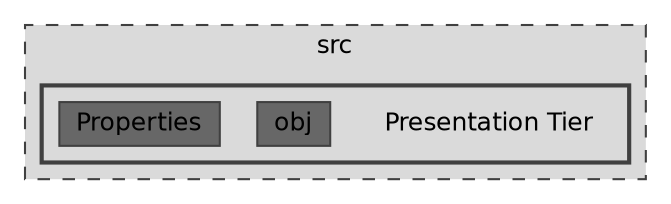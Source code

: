 digraph "C:/Users/hugoc/Desktop/2024_2025/Programação Orientada a Objetos/trabalhoPOO_23010_Fase2/src/Presentation Tier"
{
 // LATEX_PDF_SIZE
  bgcolor="transparent";
  edge [fontname=Helvetica,fontsize=12,labelfontname=Helvetica,labelfontsize=10];
  node [fontname=Helvetica,fontsize=12,shape=box,height=0.2,width=0.4];
  compound=true
  subgraph clusterdir_68267d1309a1af8e8297ef4c3efbcdba {
    graph [ bgcolor="#dadada", pencolor="grey25", label="src", fontname=Helvetica,fontsize=12 style="filled,dashed", URL="dir_68267d1309a1af8e8297ef4c3efbcdba.html",tooltip=""]
  subgraph clusterdir_e8cff7b021010ad7e229d7aceaec5a06 {
    graph [ bgcolor="#dadada", pencolor="grey25", label="", fontname=Helvetica,fontsize=12 style="filled,bold", URL="dir_e8cff7b021010ad7e229d7aceaec5a06.html",tooltip=""]
    dir_e8cff7b021010ad7e229d7aceaec5a06 [shape=plaintext, label="Presentation Tier"];
  dir_ddba60733113d7b1fb6a42572bb678a6 [label="obj", fillcolor="#676767", color="grey25", style="filled", URL="dir_ddba60733113d7b1fb6a42572bb678a6.html",tooltip=""];
  dir_d00dd85dc31b1d6b53afe5bbcc834a91 [label="Properties", fillcolor="#676767", color="grey25", style="filled", URL="dir_d00dd85dc31b1d6b53afe5bbcc834a91.html",tooltip=""];
  }
  }
}

